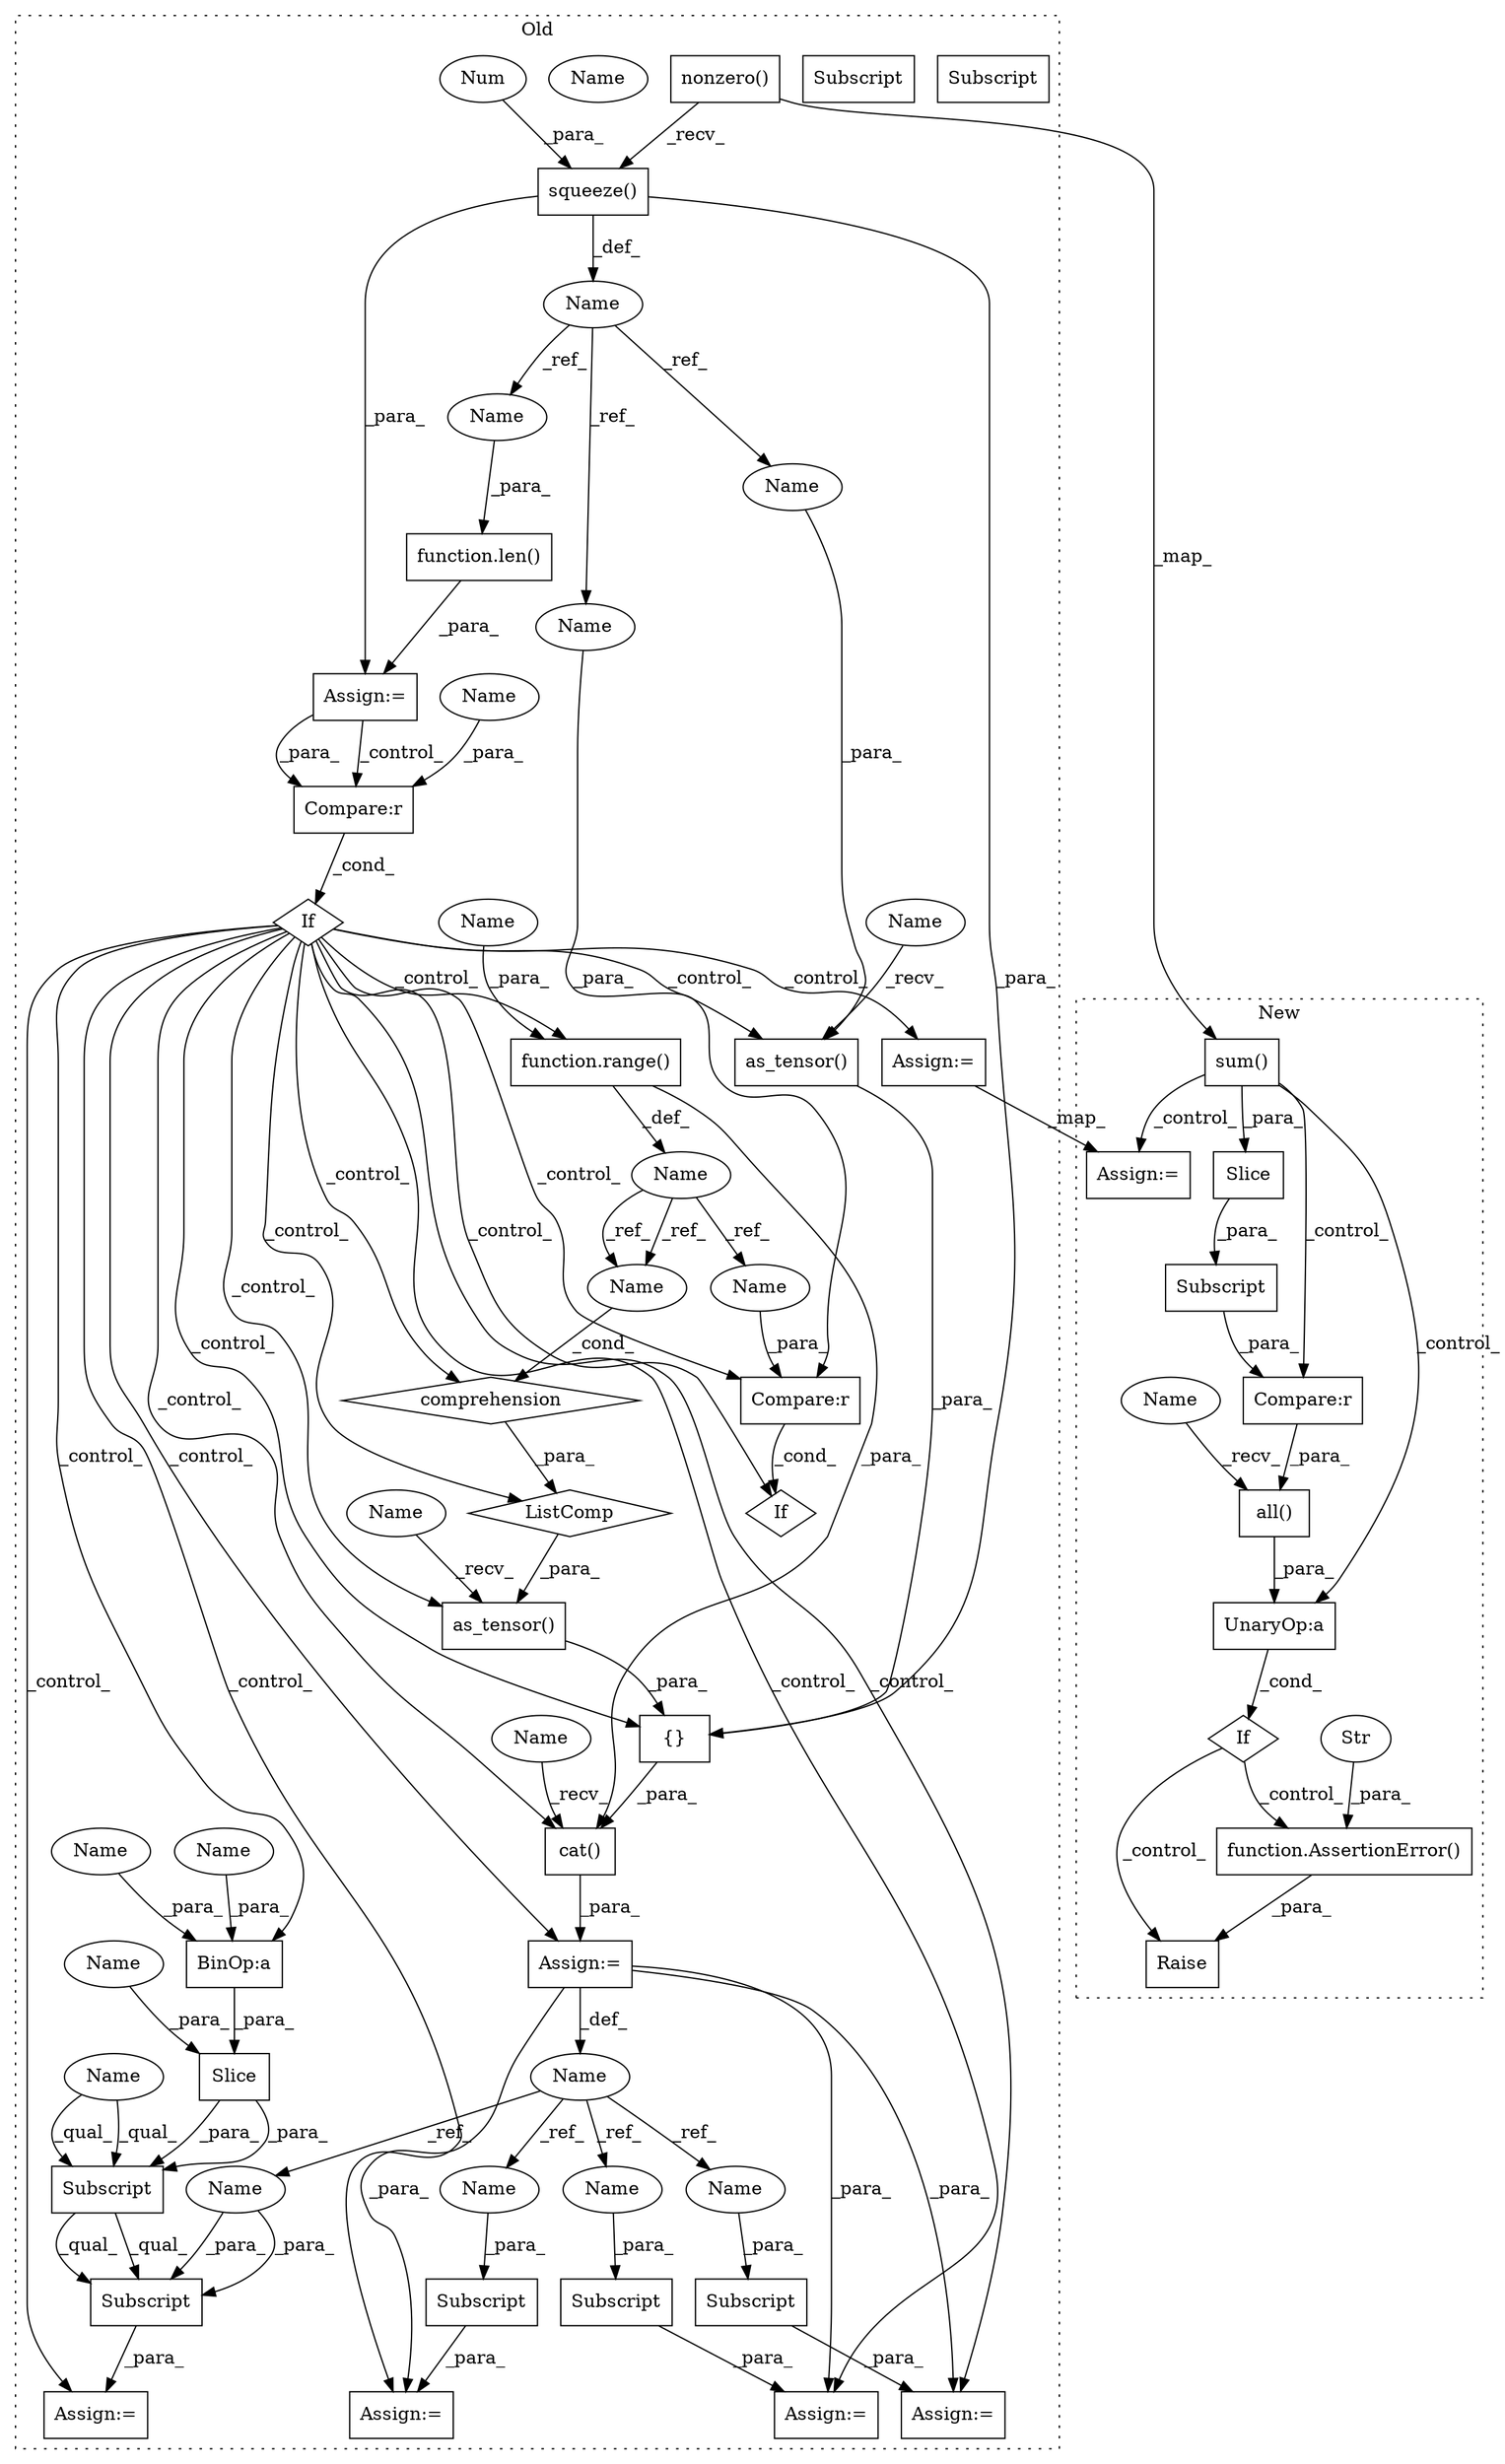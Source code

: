 digraph G {
subgraph cluster0 {
1 [label="If" a="96" s="6159,6170" l="3,18" shape="diamond"];
3 [label="Compare:r" a="40" s="6162" l="8" shape="box"];
4 [label="Assign:=" a="68" s="6349" l="3" shape="box"];
5 [label="function.range()" a="75" s="6479,6486" l="6,1" shape="box"];
7 [label="If" a="96" s="6491" l="22" shape="diamond"];
8 [label="as_tensor()" a="75" s="6451,6514" l="16,16" shape="box"];
10 [label="BinOp:a" a="82" s="6747" l="1" shape="box"];
11 [label="as_tensor()" a="75" s="6384,6413" l="16,16" shape="box"];
12 [label="{}" a="59" s="6362,6530" l="22,0" shape="box"];
14 [label="Subscript" a="63" s="6665,0" l="19,0" shape="box"];
15 [label="Name" a="87" s="5896" l="13" shape="ellipse"];
16 [label="function.len()" a="75" s="5990,6007" l="4,1" shape="box"];
17 [label="Subscript" a="63" s="6575,0" l="19,0" shape="box"];
18 [label="Slice" a="80" s="6731" l="18" shape="box"];
19 [label="Subscript" a="63" s="6620,0" l="19,0" shape="box"];
20 [label="ListComp" a="106" s="6467" l="47" shape="diamond"];
21 [label="Subscript" a="63" s="6718,0" l="32,0" shape="box"];
22 [label="Assign:=" a="68" s="6715" l="3" shape="box"];
23 [label="Subscript" a="63" s="6718,0" l="45,0" shape="box"];
25 [label="comprehension" a="45" s="6470" l="3" shape="diamond"];
27 [label="nonzero()" a="75" s="5912,5950" l="14,1" shape="box"];
29 [label="Compare:r" a="40" s="6491" l="22" shape="box"];
32 [label="Name" a="87" s="6338" l="11" shape="ellipse"];
33 [label="cat()" a="75" s="6352,6548" l="10,1" shape="box"];
34 [label="Name" a="87" s="6474" l="1" shape="ellipse"];
35 [label="Name" a="87" s="6468" l="1" shape="ellipse"];
37 [label="Assign:=" a="68" s="5987" l="3" shape="box"];
38 [label="Assign:=" a="68" s="6662" l="3" shape="box"];
39 [label="Assign:=" a="68" s="6572" l="3" shape="box"];
40 [label="Assign:=" a="68" s="6617" l="3" shape="box"];
41 [label="squeeze()" a="75" s="5912,5961" l="48,1" shape="box"];
42 [label="Num" a="76" s="5960" l="1" shape="ellipse"];
44 [label="Assign:=" a="68" s="6202" l="3" shape="box"];
46 [label="Name" a="87" s="6740" l="7" shape="ellipse"];
47 [label="Name" a="87" s="6731" l="7" shape="ellipse"];
48 [label="Name" a="87" s="6400" l="13" shape="ellipse"];
49 [label="Name" a="87" s="6500" l="13" shape="ellipse"];
50 [label="Name" a="87" s="5994" l="13" shape="ellipse"];
51 [label="Name" a="87" s="6384" l="5" shape="ellipse"];
52 [label="Name" a="87" s="6451" l="5" shape="ellipse"];
53 [label="Name" a="87" s="6352" l="5" shape="ellipse"];
54 [label="Name" a="87" s="6718" l="12" shape="ellipse"];
55 [label="Subscript" a="63" s="6718,0" l="45,0" shape="box"];
56 [label="Subscript" a="63" s="6718,0" l="32,0" shape="box"];
57 [label="Name" a="87" s="6468" l="1" shape="ellipse"];
58 [label="Name" a="87" s="6491" l="1" shape="ellipse"];
59 [label="Name" a="87" s="6169" l="1" shape="ellipse"];
60 [label="Name" a="87" s="6748" l="1" shape="ellipse"];
61 [label="Name" a="87" s="6485" l="1" shape="ellipse"];
62 [label="Name" a="87" s="6751" l="11" shape="ellipse"];
63 [label="Name" a="87" s="6672" l="11" shape="ellipse"];
64 [label="Name" a="87" s="6582" l="11" shape="ellipse"];
65 [label="Name" a="87" s="6627" l="11" shape="ellipse"];
label = "Old";
style="dotted";
}
subgraph cluster1 {
2 [label="Slice" a="80" s="6119" l="4" shape="box"];
6 [label="If" a="96" s="6095,6141" l="3,18" shape="diamond"];
9 [label="UnaryOp:a" a="61" s="6098" l="43" shape="box"];
13 [label="Subscript" a="63" s="6112,0" l="12,0" shape="box"];
24 [label="all()" a="75" s="6102,6140" l="10,1" shape="box"];
26 [label="sum()" a="75" s="5902,5936" l="10,1" shape="box"];
28 [label="Compare:r" a="40" s="6112" l="28" shape="box"];
30 [label="function.AssertionError()" a="75" s="6165,6226" l="15,1" shape="box"];
31 [label="Str" a="66" s="6180" l="46" shape="ellipse"];
36 [label="Raise" a="91" s="6159" l="6" shape="box"];
43 [label="Assign:=" a="68" s="6255" l="3" shape="box"];
45 [label="Name" a="87" s="6102" l="5" shape="ellipse"];
label = "New";
style="dotted";
}
1 -> 22 [label="_control_"];
1 -> 38 [label="_control_"];
1 -> 7 [label="_control_"];
1 -> 8 [label="_control_"];
1 -> 12 [label="_control_"];
1 -> 39 [label="_control_"];
1 -> 10 [label="_control_"];
1 -> 11 [label="_control_"];
1 -> 20 [label="_control_"];
1 -> 29 [label="_control_"];
1 -> 40 [label="_control_"];
1 -> 33 [label="_control_"];
1 -> 4 [label="_control_"];
1 -> 25 [label="_control_"];
1 -> 44 [label="_control_"];
1 -> 5 [label="_control_"];
2 -> 13 [label="_para_"];
3 -> 1 [label="_cond_"];
4 -> 39 [label="_para_"];
4 -> 32 [label="_def_"];
4 -> 38 [label="_para_"];
4 -> 40 [label="_para_"];
5 -> 33 [label="_para_"];
5 -> 34 [label="_def_"];
6 -> 30 [label="_control_"];
6 -> 36 [label="_control_"];
8 -> 12 [label="_para_"];
9 -> 6 [label="_cond_"];
10 -> 18 [label="_para_"];
11 -> 12 [label="_para_"];
12 -> 33 [label="_para_"];
13 -> 28 [label="_para_"];
14 -> 38 [label="_para_"];
15 -> 50 [label="_ref_"];
15 -> 49 [label="_ref_"];
15 -> 48 [label="_ref_"];
16 -> 37 [label="_para_"];
17 -> 39 [label="_para_"];
18 -> 56 [label="_para_"];
18 -> 56 [label="_para_"];
19 -> 40 [label="_para_"];
20 -> 8 [label="_para_"];
24 -> 9 [label="_para_"];
25 -> 20 [label="_para_"];
26 -> 9 [label="_control_"];
26 -> 2 [label="_para_"];
26 -> 43 [label="_control_"];
26 -> 28 [label="_control_"];
27 -> 26 [label="_map_"];
27 -> 41 [label="_recv_"];
28 -> 24 [label="_para_"];
29 -> 7 [label="_cond_"];
30 -> 36 [label="_para_"];
31 -> 30 [label="_para_"];
32 -> 63 [label="_ref_"];
32 -> 64 [label="_ref_"];
32 -> 62 [label="_ref_"];
32 -> 65 [label="_ref_"];
33 -> 4 [label="_para_"];
34 -> 57 [label="_ref_"];
34 -> 57 [label="_ref_"];
34 -> 58 [label="_ref_"];
37 -> 3 [label="_para_"];
37 -> 3 [label="_control_"];
41 -> 15 [label="_def_"];
41 -> 37 [label="_para_"];
41 -> 12 [label="_para_"];
42 -> 41 [label="_para_"];
44 -> 43 [label="_map_"];
45 -> 24 [label="_recv_"];
46 -> 10 [label="_para_"];
47 -> 18 [label="_para_"];
48 -> 11 [label="_para_"];
49 -> 29 [label="_para_"];
50 -> 16 [label="_para_"];
51 -> 11 [label="_recv_"];
52 -> 8 [label="_recv_"];
53 -> 33 [label="_recv_"];
54 -> 56 [label="_qual_"];
54 -> 56 [label="_qual_"];
55 -> 22 [label="_para_"];
56 -> 55 [label="_qual_"];
56 -> 55 [label="_qual_"];
57 -> 25 [label="_cond_"];
58 -> 29 [label="_para_"];
59 -> 3 [label="_para_"];
60 -> 10 [label="_para_"];
61 -> 5 [label="_para_"];
62 -> 55 [label="_para_"];
62 -> 55 [label="_para_"];
63 -> 14 [label="_para_"];
64 -> 17 [label="_para_"];
65 -> 19 [label="_para_"];
}